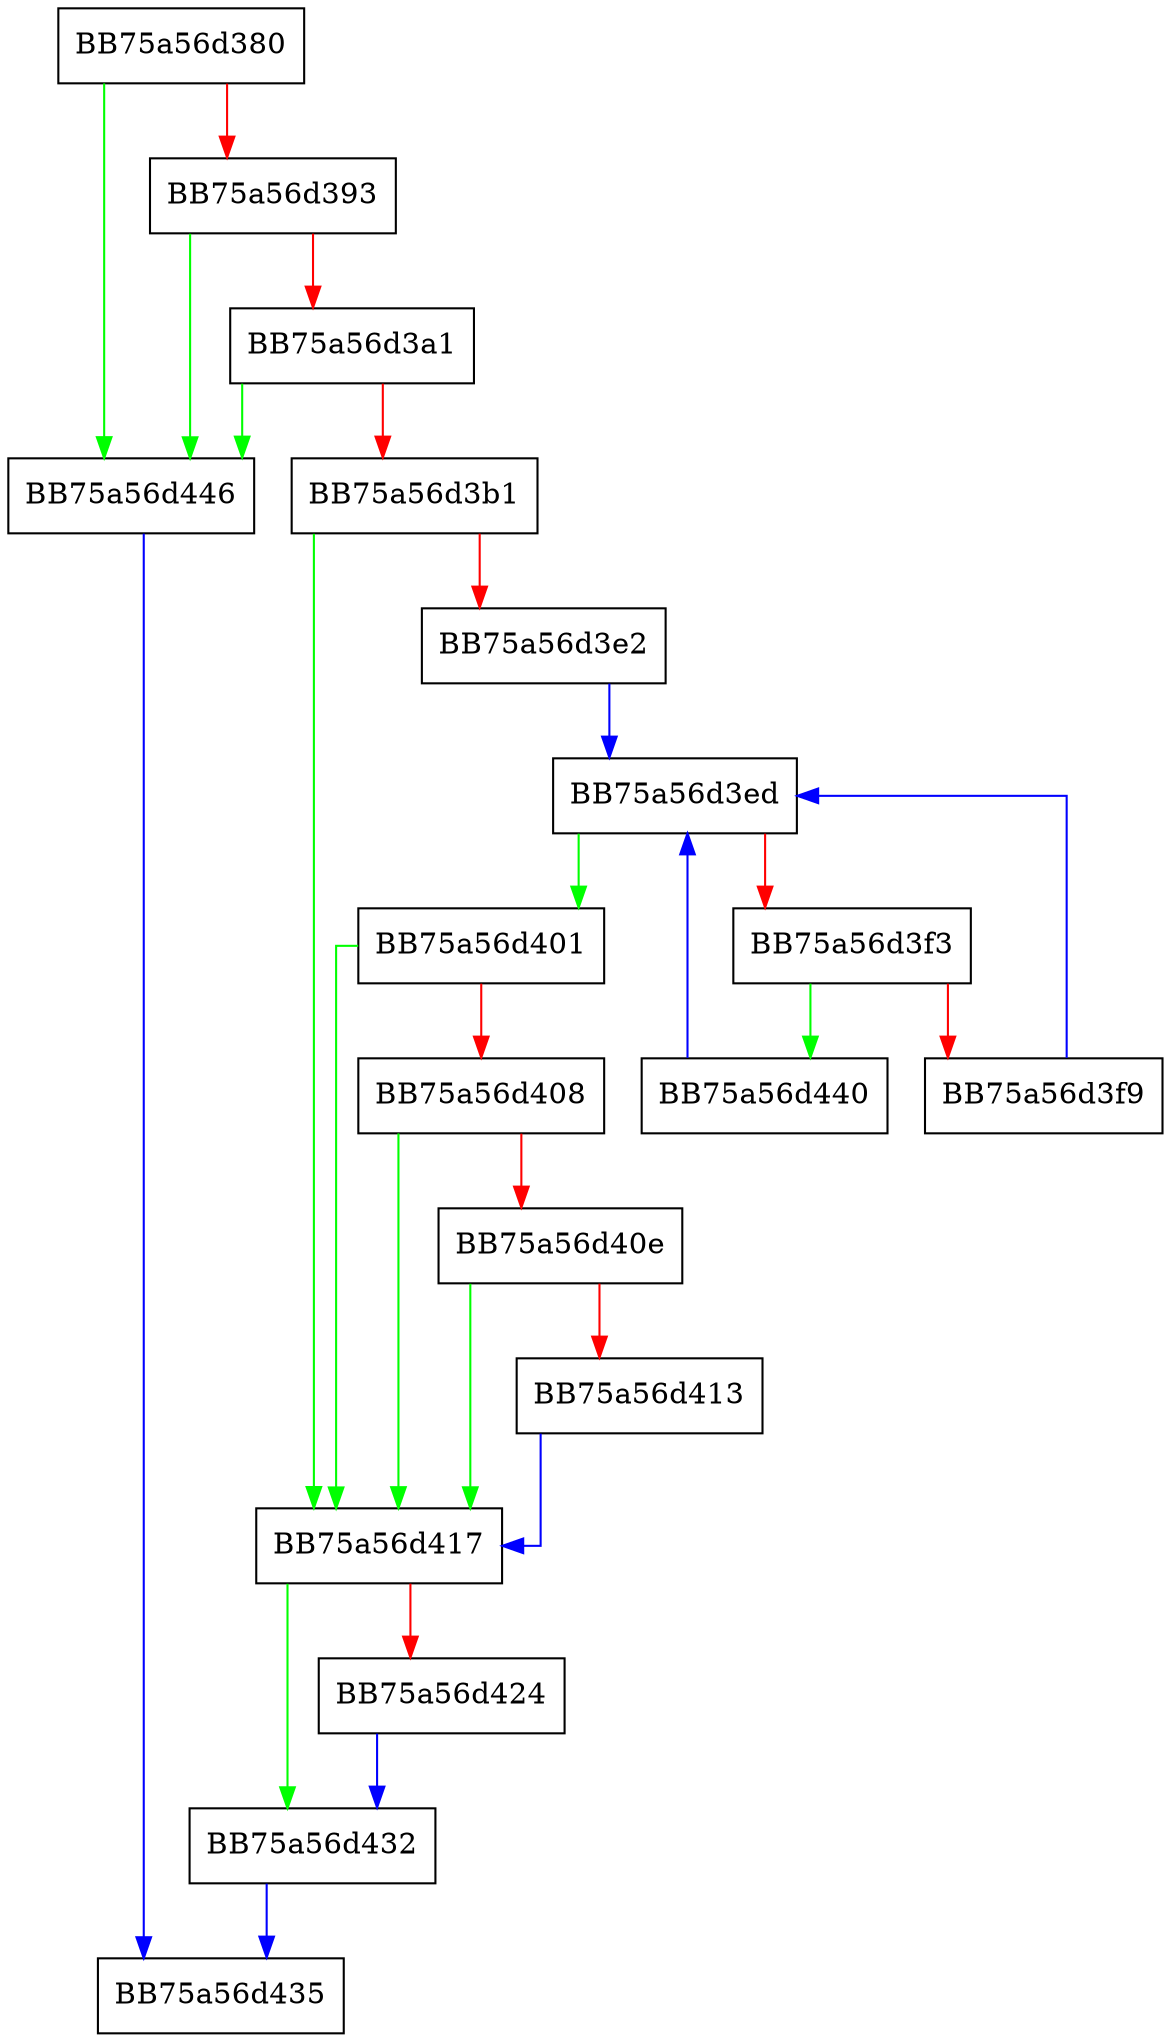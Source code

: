 digraph NTDLL_DLL_NtWaitForMultipleObjectsWorker_PostBlock {
  node [shape="box"];
  graph [splines=ortho];
  BB75a56d380 -> BB75a56d446 [color="green"];
  BB75a56d380 -> BB75a56d393 [color="red"];
  BB75a56d393 -> BB75a56d446 [color="green"];
  BB75a56d393 -> BB75a56d3a1 [color="red"];
  BB75a56d3a1 -> BB75a56d446 [color="green"];
  BB75a56d3a1 -> BB75a56d3b1 [color="red"];
  BB75a56d3b1 -> BB75a56d417 [color="green"];
  BB75a56d3b1 -> BB75a56d3e2 [color="red"];
  BB75a56d3e2 -> BB75a56d3ed [color="blue"];
  BB75a56d3ed -> BB75a56d401 [color="green"];
  BB75a56d3ed -> BB75a56d3f3 [color="red"];
  BB75a56d3f3 -> BB75a56d440 [color="green"];
  BB75a56d3f3 -> BB75a56d3f9 [color="red"];
  BB75a56d3f9 -> BB75a56d3ed [color="blue"];
  BB75a56d401 -> BB75a56d417 [color="green"];
  BB75a56d401 -> BB75a56d408 [color="red"];
  BB75a56d408 -> BB75a56d417 [color="green"];
  BB75a56d408 -> BB75a56d40e [color="red"];
  BB75a56d40e -> BB75a56d417 [color="green"];
  BB75a56d40e -> BB75a56d413 [color="red"];
  BB75a56d413 -> BB75a56d417 [color="blue"];
  BB75a56d417 -> BB75a56d432 [color="green"];
  BB75a56d417 -> BB75a56d424 [color="red"];
  BB75a56d424 -> BB75a56d432 [color="blue"];
  BB75a56d432 -> BB75a56d435 [color="blue"];
  BB75a56d440 -> BB75a56d3ed [color="blue"];
  BB75a56d446 -> BB75a56d435 [color="blue"];
}